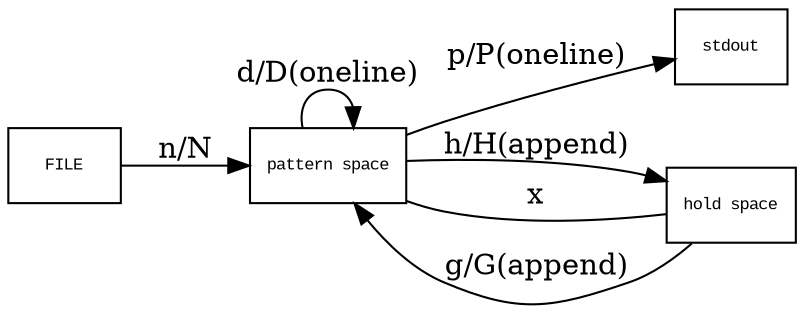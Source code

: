 digraph G {
    rankdir=LR

    node [
        fontname = "Courier New"
        fontsize = 8
        shape = "record"
    ]

    // defination for classes

    FILE [
        label = "FILE"
    ]

    STDOUT [
        label = "stdout"
    ]

    PATTERN_SPACE [
        label = "pattern space"
    ]

    HOLD_SPACE [
        label = "hold space"
    ]

    FILE -> PATTERN_SPACE [ label = "n/N" ]
    PATTERN_SPACE -> STDOUT [ label = "p/P(oneline)" ]
    PATTERN_SPACE -> HOLD_SPACE [ label = "h/H(append)" ]
    HOLD_SPACE -> PATTERN_SPACE [ label = "g/G(append)" ]
    PATTERN_SPACE -> PATTERN_SPACE [ label = "d/D(oneline)" ]

    PATTERN_SPACE -> HOLD_SPACE [ label = "x" arrowhead = "none" ]


}
